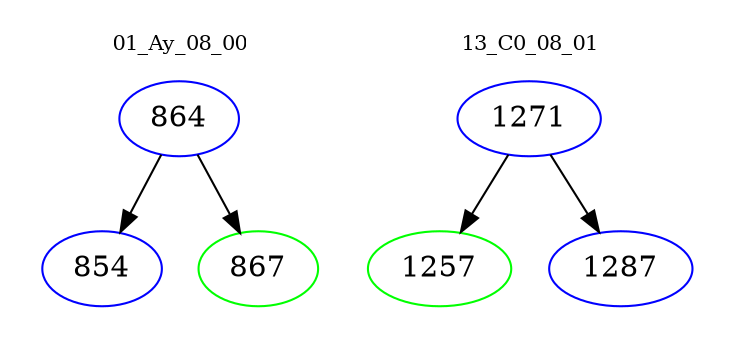 digraph{
subgraph cluster_0 {
color = white
label = "01_Ay_08_00";
fontsize=10;
T0_864 [label="864", color="blue"]
T0_864 -> T0_854 [color="black"]
T0_854 [label="854", color="blue"]
T0_864 -> T0_867 [color="black"]
T0_867 [label="867", color="green"]
}
subgraph cluster_1 {
color = white
label = "13_C0_08_01";
fontsize=10;
T1_1271 [label="1271", color="blue"]
T1_1271 -> T1_1257 [color="black"]
T1_1257 [label="1257", color="green"]
T1_1271 -> T1_1287 [color="black"]
T1_1287 [label="1287", color="blue"]
}
}
